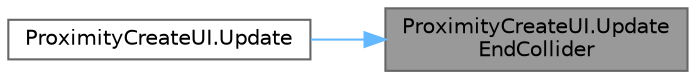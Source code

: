 digraph "ProximityCreateUI.UpdateEndCollider"
{
 // LATEX_PDF_SIZE
  bgcolor="transparent";
  edge [fontname=Helvetica,fontsize=10,labelfontname=Helvetica,labelfontsize=10];
  node [fontname=Helvetica,fontsize=10,shape=box,height=0.2,width=0.4];
  rankdir="RL";
  Node1 [id="Node000001",label="ProximityCreateUI.Update\lEndCollider",height=0.2,width=0.4,color="gray40", fillcolor="grey60", style="filled", fontcolor="black",tooltip=" "];
  Node1 -> Node2 [id="edge2_Node000001_Node000002",dir="back",color="steelblue1",style="solid",tooltip=" "];
  Node2 [id="Node000002",label="ProximityCreateUI.Update",height=0.2,width=0.4,color="grey40", fillcolor="white", style="filled",URL="$class_proximity_create_u_i.html#a1e98017784385967fc02b4d6e7e05bf3",tooltip=" "];
}
